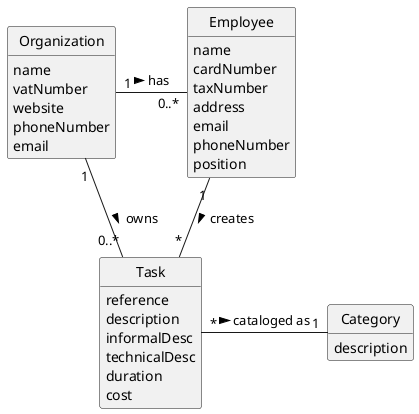 @startuml
skinparam monochrome true
skinparam packageStyle rectangle
skinparam shadowing false

'left to right direction

skinparam classAttributeIconSize 0

hide circle
hide methods

'title Domain Model

'class Platform {
'  -description
'}

class Organization {
    name
    vatNumber
    website
    phoneNumber
    email
}

class Task {
    reference
    description
    informalDesc
    technicalDesc
    duration
    cost
}

class Category {
    description
}

class Employee {
    name
    cardNumber
    taxNumber
    address
    email
    phoneNumber
    position
}

'class User {
'    name
'    email
'    password
'}

'Platform "1" -- "*" Organization : has registered >
'Platform "1" -- "*" Category : defines >
Organization "1" - "0..*" Employee : has >
Organization "1" - "0..*" Task: owns >
'Task "*" -- "1" Employee: created by >
Employee "1" -- "*" Task : creates >
'Employee "0..1" -- "1" User: acts as >
Task "*" - "1" Category: cataloged as >
@enduml